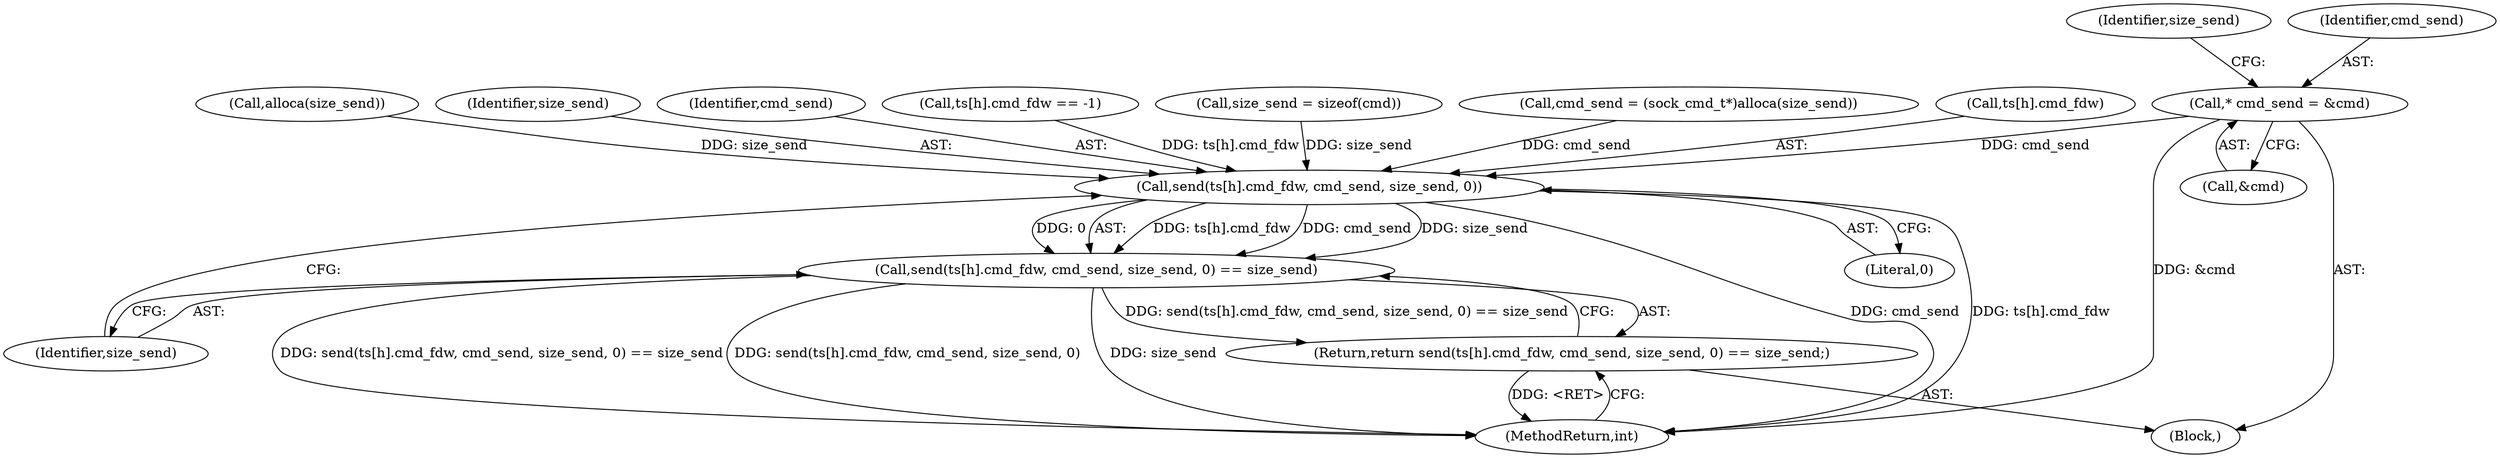 digraph "1_Android_472271b153c5dc53c28beac55480a8d8434b2d5c_39@API" {
"1000144" [label="(Call,* cmd_send = &cmd)"];
"1000194" [label="(Call,send(ts[h].cmd_fdw, cmd_send, size_send, 0))"];
"1000193" [label="(Call,send(ts[h].cmd_fdw, cmd_send, size_send, 0) == size_send)"];
"1000192" [label="(Return,return send(ts[h].cmd_fdw, cmd_send, size_send, 0) == size_send;)"];
"1000194" [label="(Call,send(ts[h].cmd_fdw, cmd_send, size_send, 0))"];
"1000150" [label="(Identifier,size_send)"];
"1000146" [label="(Call,&cmd)"];
"1000145" [label="(Identifier,cmd_send)"];
"1000203" [label="(Identifier,size_send)"];
"1000192" [label="(Return,return send(ts[h].cmd_fdw, cmd_send, size_send, 0) == size_send;)"];
"1000122" [label="(Call,ts[h].cmd_fdw == -1)"];
"1000149" [label="(Call,size_send = sizeof(cmd))"];
"1000164" [label="(Call,cmd_send = (sock_cmd_t*)alloca(size_send))"];
"1000195" [label="(Call,ts[h].cmd_fdw)"];
"1000168" [label="(Call,alloca(size_send))"];
"1000204" [label="(MethodReturn,int)"];
"1000144" [label="(Call,* cmd_send = &cmd)"];
"1000202" [label="(Literal,0)"];
"1000193" [label="(Call,send(ts[h].cmd_fdw, cmd_send, size_send, 0) == size_send)"];
"1000201" [label="(Identifier,size_send)"];
"1000200" [label="(Identifier,cmd_send)"];
"1000106" [label="(Block,)"];
"1000144" -> "1000106"  [label="AST: "];
"1000144" -> "1000146"  [label="CFG: "];
"1000145" -> "1000144"  [label="AST: "];
"1000146" -> "1000144"  [label="AST: "];
"1000150" -> "1000144"  [label="CFG: "];
"1000144" -> "1000204"  [label="DDG: &cmd"];
"1000144" -> "1000194"  [label="DDG: cmd_send"];
"1000194" -> "1000193"  [label="AST: "];
"1000194" -> "1000202"  [label="CFG: "];
"1000195" -> "1000194"  [label="AST: "];
"1000200" -> "1000194"  [label="AST: "];
"1000201" -> "1000194"  [label="AST: "];
"1000202" -> "1000194"  [label="AST: "];
"1000203" -> "1000194"  [label="CFG: "];
"1000194" -> "1000204"  [label="DDG: cmd_send"];
"1000194" -> "1000204"  [label="DDG: ts[h].cmd_fdw"];
"1000194" -> "1000193"  [label="DDG: ts[h].cmd_fdw"];
"1000194" -> "1000193"  [label="DDG: cmd_send"];
"1000194" -> "1000193"  [label="DDG: size_send"];
"1000194" -> "1000193"  [label="DDG: 0"];
"1000122" -> "1000194"  [label="DDG: ts[h].cmd_fdw"];
"1000164" -> "1000194"  [label="DDG: cmd_send"];
"1000168" -> "1000194"  [label="DDG: size_send"];
"1000149" -> "1000194"  [label="DDG: size_send"];
"1000193" -> "1000192"  [label="AST: "];
"1000193" -> "1000203"  [label="CFG: "];
"1000203" -> "1000193"  [label="AST: "];
"1000192" -> "1000193"  [label="CFG: "];
"1000193" -> "1000204"  [label="DDG: send(ts[h].cmd_fdw, cmd_send, size_send, 0)"];
"1000193" -> "1000204"  [label="DDG: size_send"];
"1000193" -> "1000204"  [label="DDG: send(ts[h].cmd_fdw, cmd_send, size_send, 0) == size_send"];
"1000193" -> "1000192"  [label="DDG: send(ts[h].cmd_fdw, cmd_send, size_send, 0) == size_send"];
"1000192" -> "1000106"  [label="AST: "];
"1000204" -> "1000192"  [label="CFG: "];
"1000192" -> "1000204"  [label="DDG: <RET>"];
}
